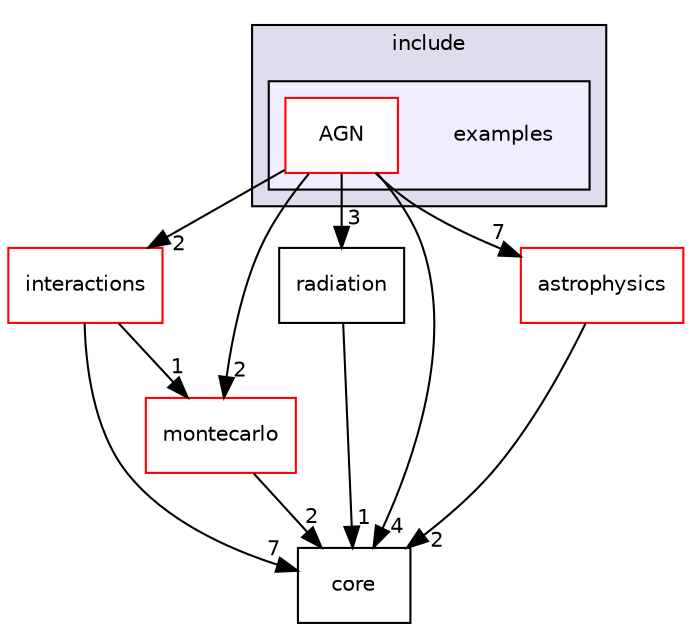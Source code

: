 digraph "include/examples" {
  compound=true
  node [ fontsize="10", fontname="Helvetica"];
  edge [ labelfontsize="10", labelfontname="Helvetica"];
  subgraph clusterdir_d44c64559bbebec7f509842c48db8b23 {
    graph [ bgcolor="#ddddee", pencolor="black", label="include" fontname="Helvetica", fontsize="10", URL="dir_d44c64559bbebec7f509842c48db8b23.html"]
  subgraph clusterdir_13d8ebdec8f639dd086b8d09836f31fe {
    graph [ bgcolor="#eeeeff", pencolor="black", label="" URL="dir_13d8ebdec8f639dd086b8d09836f31fe.html"];
    dir_13d8ebdec8f639dd086b8d09836f31fe [shape=plaintext label="examples"];
    dir_e4f11b19526d87cafb87dd86ec1e43d0 [shape=box label="AGN" color="red" fillcolor="white" style="filled" URL="dir_e4f11b19526d87cafb87dd86ec1e43d0.html"];
  }
  }
  dir_a0e072522556b65a93a9487bd14d855c [shape=box label="interactions" fillcolor="white" style="filled" color="red" URL="dir_a0e072522556b65a93a9487bd14d855c.html"];
  dir_81649d24cd76203e401eda9b3818bff8 [shape=box label="radiation" URL="dir_81649d24cd76203e401eda9b3818bff8.html"];
  dir_f9d60213ad3e9a3f75b58cadac8553a7 [shape=box label="montecarlo" fillcolor="white" style="filled" color="red" URL="dir_f9d60213ad3e9a3f75b58cadac8553a7.html"];
  dir_3d69f64eaf81436fe2b22361382717e5 [shape=box label="core" URL="dir_3d69f64eaf81436fe2b22361382717e5.html"];
  dir_2e89f58e79689a8ad01250709ad34702 [shape=box label="astrophysics" fillcolor="white" style="filled" color="red" URL="dir_2e89f58e79689a8ad01250709ad34702.html"];
  dir_a0e072522556b65a93a9487bd14d855c->dir_f9d60213ad3e9a3f75b58cadac8553a7 [headlabel="1", labeldistance=1.5 headhref="dir_000008_000012.html"];
  dir_a0e072522556b65a93a9487bd14d855c->dir_3d69f64eaf81436fe2b22361382717e5 [headlabel="7", labeldistance=1.5 headhref="dir_000008_000003.html"];
  dir_81649d24cd76203e401eda9b3818bff8->dir_3d69f64eaf81436fe2b22361382717e5 [headlabel="1", labeldistance=1.5 headhref="dir_000015_000003.html"];
  dir_f9d60213ad3e9a3f75b58cadac8553a7->dir_3d69f64eaf81436fe2b22361382717e5 [headlabel="2", labeldistance=1.5 headhref="dir_000012_000003.html"];
  dir_2e89f58e79689a8ad01250709ad34702->dir_3d69f64eaf81436fe2b22361382717e5 [headlabel="2", labeldistance=1.5 headhref="dir_000001_000003.html"];
  dir_e4f11b19526d87cafb87dd86ec1e43d0->dir_a0e072522556b65a93a9487bd14d855c [headlabel="2", labeldistance=1.5 headhref="dir_000005_000008.html"];
  dir_e4f11b19526d87cafb87dd86ec1e43d0->dir_81649d24cd76203e401eda9b3818bff8 [headlabel="3", labeldistance=1.5 headhref="dir_000005_000015.html"];
  dir_e4f11b19526d87cafb87dd86ec1e43d0->dir_f9d60213ad3e9a3f75b58cadac8553a7 [headlabel="2", labeldistance=1.5 headhref="dir_000005_000012.html"];
  dir_e4f11b19526d87cafb87dd86ec1e43d0->dir_3d69f64eaf81436fe2b22361382717e5 [headlabel="4", labeldistance=1.5 headhref="dir_000005_000003.html"];
  dir_e4f11b19526d87cafb87dd86ec1e43d0->dir_2e89f58e79689a8ad01250709ad34702 [headlabel="7", labeldistance=1.5 headhref="dir_000005_000001.html"];
}
